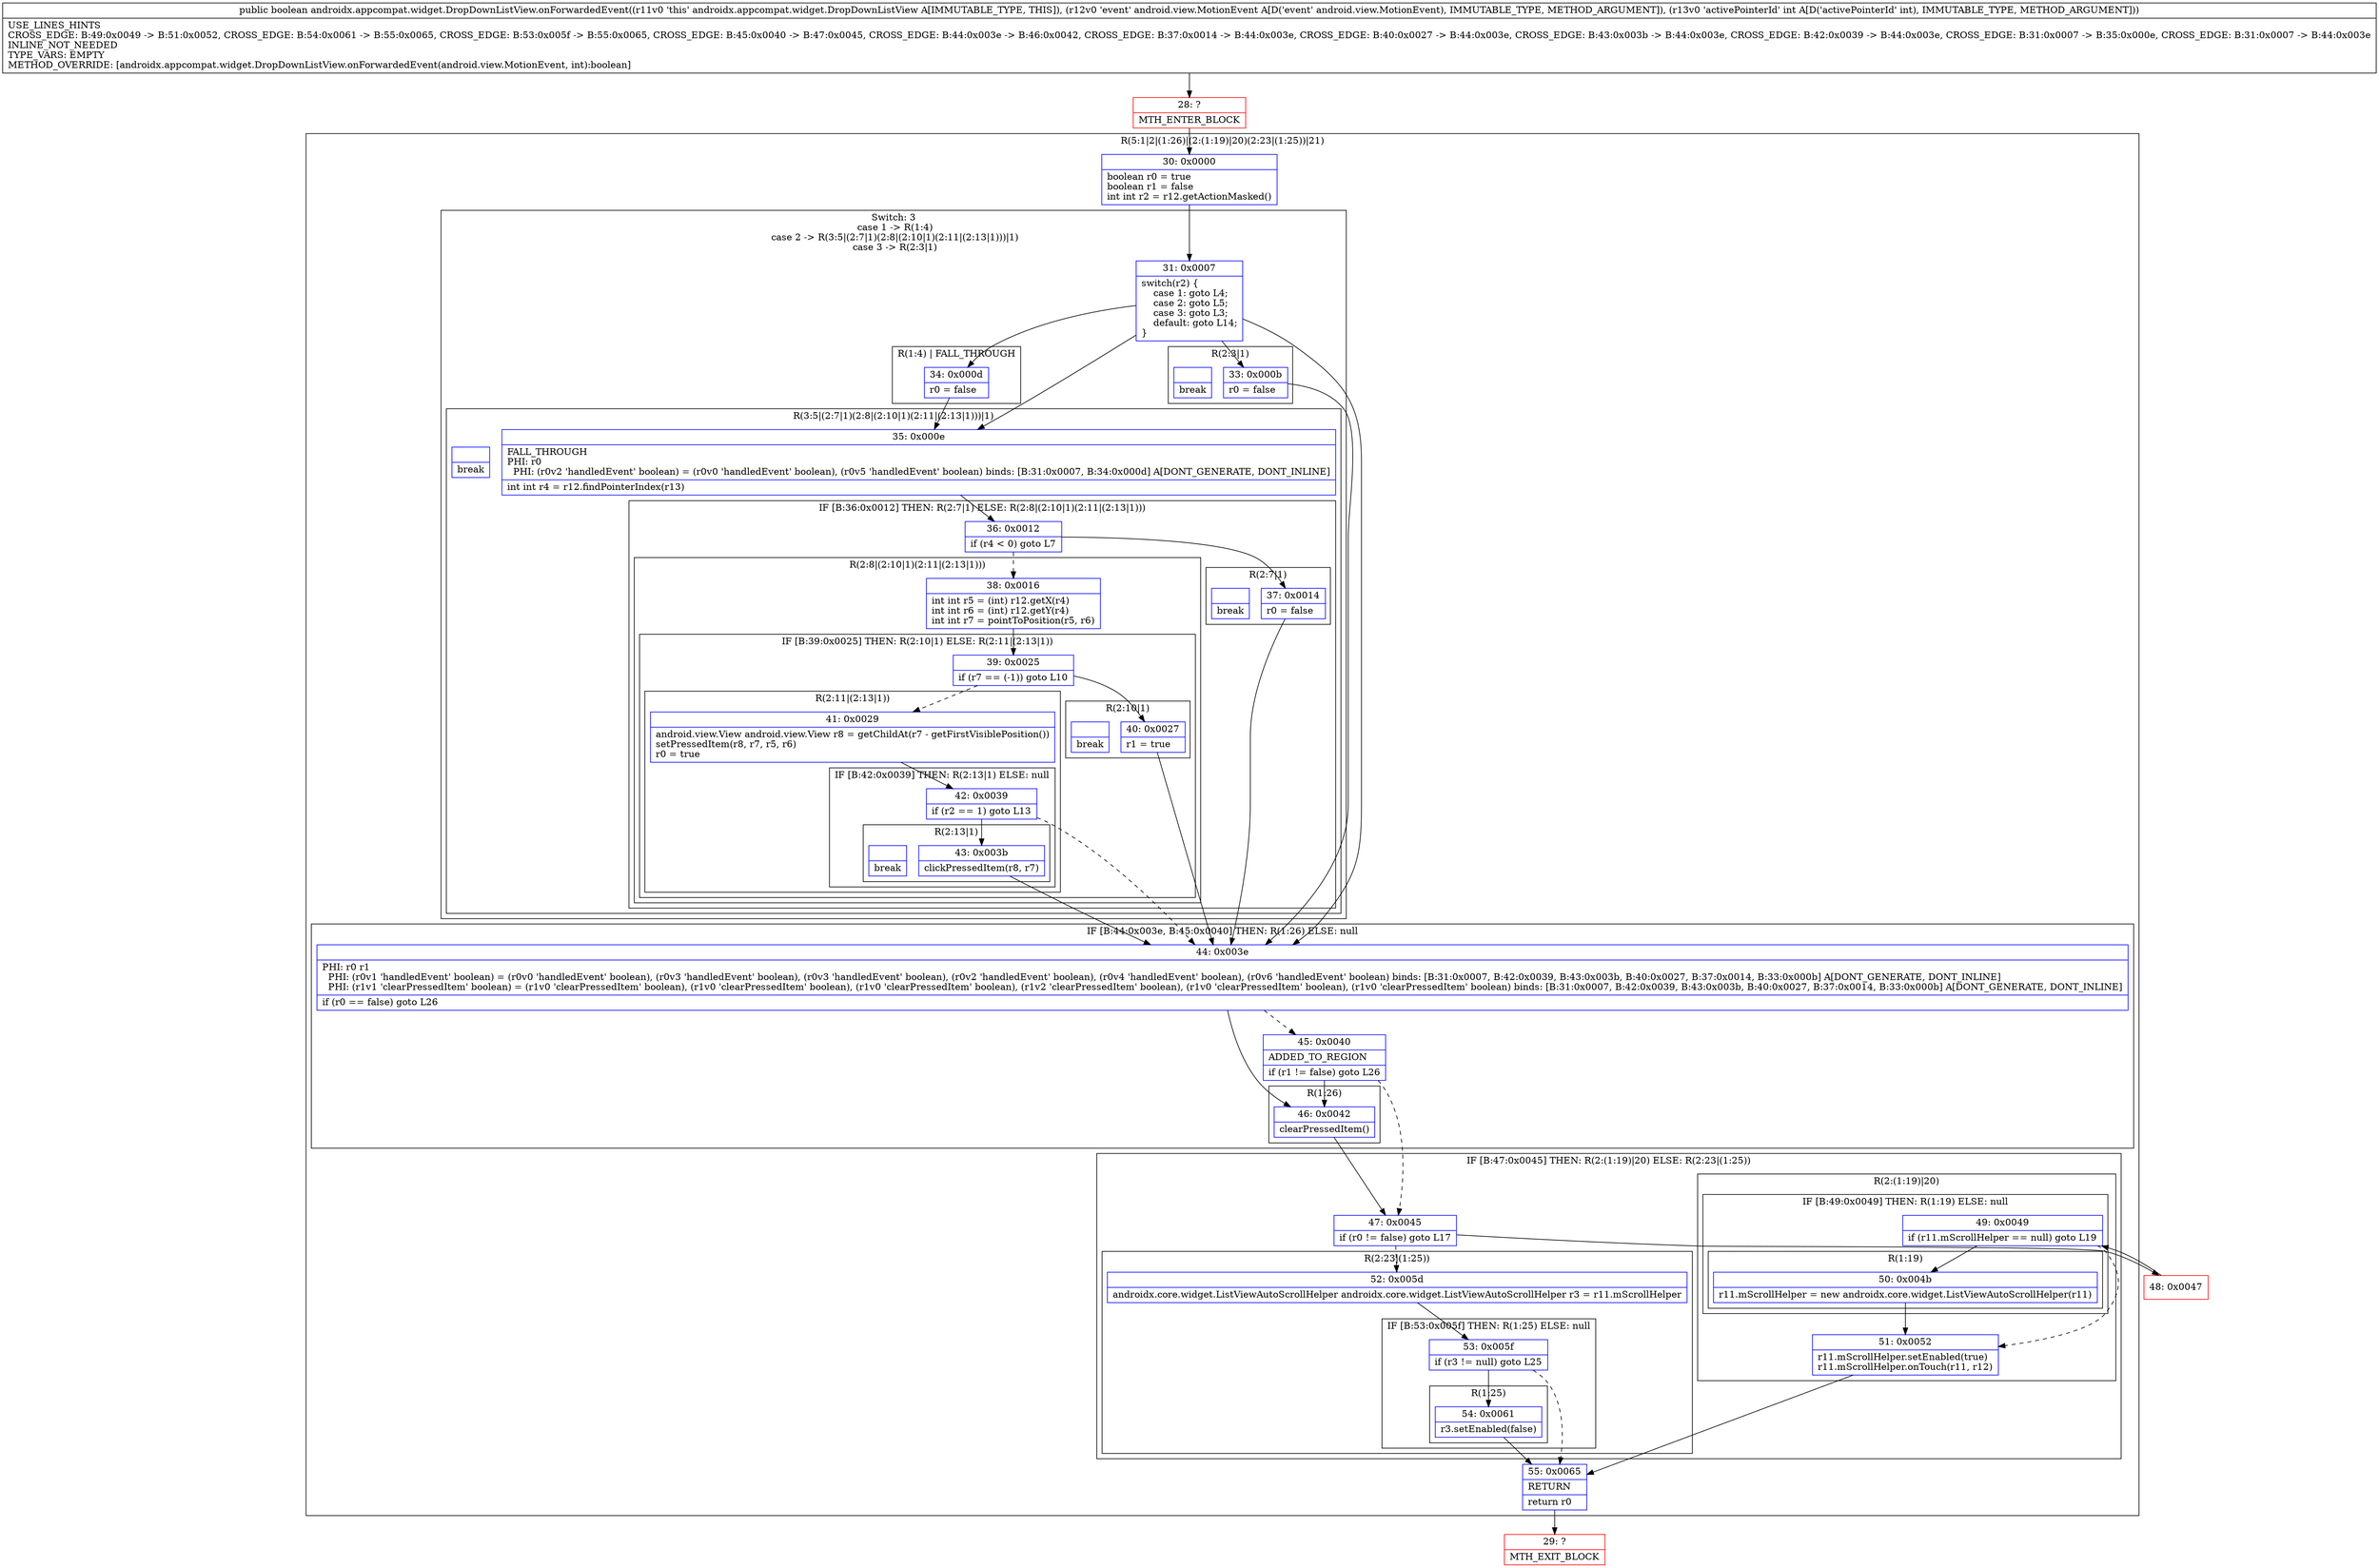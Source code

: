 digraph "CFG forandroidx.appcompat.widget.DropDownListView.onForwardedEvent(Landroid\/view\/MotionEvent;I)Z" {
subgraph cluster_Region_1759155845 {
label = "R(5:1|2|(1:26)|(2:(1:19)|20)(2:23|(1:25))|21)";
node [shape=record,color=blue];
Node_30 [shape=record,label="{30\:\ 0x0000|boolean r0 = true\lboolean r1 = false\lint int r2 = r12.getActionMasked()\l}"];
subgraph cluster_SwitchRegion_893637236 {
label = "Switch: 3
 case 1 -> R(1:4)
 case 2 -> R(3:5|(2:7|1)(2:8|(2:10|1)(2:11|(2:13|1)))|1)
 case 3 -> R(2:3|1)";
node [shape=record,color=blue];
Node_31 [shape=record,label="{31\:\ 0x0007|switch(r2) \{\l    case 1: goto L4;\l    case 2: goto L5;\l    case 3: goto L3;\l    default: goto L14;\l\}\l}"];
subgraph cluster_Region_273370951 {
label = "R(1:4) | FALL_THROUGH\l";
node [shape=record,color=blue];
Node_34 [shape=record,label="{34\:\ 0x000d|r0 = false\l}"];
}
subgraph cluster_Region_312090937 {
label = "R(3:5|(2:7|1)(2:8|(2:10|1)(2:11|(2:13|1)))|1)";
node [shape=record,color=blue];
Node_35 [shape=record,label="{35\:\ 0x000e|FALL_THROUGH\lPHI: r0 \l  PHI: (r0v2 'handledEvent' boolean) = (r0v0 'handledEvent' boolean), (r0v5 'handledEvent' boolean) binds: [B:31:0x0007, B:34:0x000d] A[DONT_GENERATE, DONT_INLINE]\l|int int r4 = r12.findPointerIndex(r13)\l}"];
subgraph cluster_IfRegion_46481224 {
label = "IF [B:36:0x0012] THEN: R(2:7|1) ELSE: R(2:8|(2:10|1)(2:11|(2:13|1)))";
node [shape=record,color=blue];
Node_36 [shape=record,label="{36\:\ 0x0012|if (r4 \< 0) goto L7\l}"];
subgraph cluster_Region_1989804295 {
label = "R(2:7|1)";
node [shape=record,color=blue];
Node_37 [shape=record,label="{37\:\ 0x0014|r0 = false\l}"];
Node_InsnContainer_1407210294 [shape=record,label="{|break\l}"];
}
subgraph cluster_Region_1832136269 {
label = "R(2:8|(2:10|1)(2:11|(2:13|1)))";
node [shape=record,color=blue];
Node_38 [shape=record,label="{38\:\ 0x0016|int int r5 = (int) r12.getX(r4)\lint int r6 = (int) r12.getY(r4)\lint int r7 = pointToPosition(r5, r6)\l}"];
subgraph cluster_IfRegion_1958168995 {
label = "IF [B:39:0x0025] THEN: R(2:10|1) ELSE: R(2:11|(2:13|1))";
node [shape=record,color=blue];
Node_39 [shape=record,label="{39\:\ 0x0025|if (r7 == (\-1)) goto L10\l}"];
subgraph cluster_Region_1431408526 {
label = "R(2:10|1)";
node [shape=record,color=blue];
Node_40 [shape=record,label="{40\:\ 0x0027|r1 = true\l}"];
Node_InsnContainer_810338682 [shape=record,label="{|break\l}"];
}
subgraph cluster_Region_292588620 {
label = "R(2:11|(2:13|1))";
node [shape=record,color=blue];
Node_41 [shape=record,label="{41\:\ 0x0029|android.view.View android.view.View r8 = getChildAt(r7 \- getFirstVisiblePosition())\lsetPressedItem(r8, r7, r5, r6)\lr0 = true\l}"];
subgraph cluster_IfRegion_2133143132 {
label = "IF [B:42:0x0039] THEN: R(2:13|1) ELSE: null";
node [shape=record,color=blue];
Node_42 [shape=record,label="{42\:\ 0x0039|if (r2 == 1) goto L13\l}"];
subgraph cluster_Region_937897445 {
label = "R(2:13|1)";
node [shape=record,color=blue];
Node_43 [shape=record,label="{43\:\ 0x003b|clickPressedItem(r8, r7)\l}"];
Node_InsnContainer_1026924236 [shape=record,label="{|break\l}"];
}
}
}
}
}
}
Node_InsnContainer_389360295 [shape=record,label="{|break\l}"];
}
subgraph cluster_Region_739872117 {
label = "R(2:3|1)";
node [shape=record,color=blue];
Node_33 [shape=record,label="{33\:\ 0x000b|r0 = false\l}"];
Node_InsnContainer_1184739988 [shape=record,label="{|break\l}"];
}
}
subgraph cluster_IfRegion_958293590 {
label = "IF [B:44:0x003e, B:45:0x0040] THEN: R(1:26) ELSE: null";
node [shape=record,color=blue];
Node_44 [shape=record,label="{44\:\ 0x003e|PHI: r0 r1 \l  PHI: (r0v1 'handledEvent' boolean) = (r0v0 'handledEvent' boolean), (r0v3 'handledEvent' boolean), (r0v3 'handledEvent' boolean), (r0v2 'handledEvent' boolean), (r0v4 'handledEvent' boolean), (r0v6 'handledEvent' boolean) binds: [B:31:0x0007, B:42:0x0039, B:43:0x003b, B:40:0x0027, B:37:0x0014, B:33:0x000b] A[DONT_GENERATE, DONT_INLINE]\l  PHI: (r1v1 'clearPressedItem' boolean) = (r1v0 'clearPressedItem' boolean), (r1v0 'clearPressedItem' boolean), (r1v0 'clearPressedItem' boolean), (r1v2 'clearPressedItem' boolean), (r1v0 'clearPressedItem' boolean), (r1v0 'clearPressedItem' boolean) binds: [B:31:0x0007, B:42:0x0039, B:43:0x003b, B:40:0x0027, B:37:0x0014, B:33:0x000b] A[DONT_GENERATE, DONT_INLINE]\l|if (r0 == false) goto L26\l}"];
Node_45 [shape=record,label="{45\:\ 0x0040|ADDED_TO_REGION\l|if (r1 != false) goto L26\l}"];
subgraph cluster_Region_273462308 {
label = "R(1:26)";
node [shape=record,color=blue];
Node_46 [shape=record,label="{46\:\ 0x0042|clearPressedItem()\l}"];
}
}
subgraph cluster_IfRegion_531290699 {
label = "IF [B:47:0x0045] THEN: R(2:(1:19)|20) ELSE: R(2:23|(1:25))";
node [shape=record,color=blue];
Node_47 [shape=record,label="{47\:\ 0x0045|if (r0 != false) goto L17\l}"];
subgraph cluster_Region_27167519 {
label = "R(2:(1:19)|20)";
node [shape=record,color=blue];
subgraph cluster_IfRegion_1061222809 {
label = "IF [B:49:0x0049] THEN: R(1:19) ELSE: null";
node [shape=record,color=blue];
Node_49 [shape=record,label="{49\:\ 0x0049|if (r11.mScrollHelper == null) goto L19\l}"];
subgraph cluster_Region_342029815 {
label = "R(1:19)";
node [shape=record,color=blue];
Node_50 [shape=record,label="{50\:\ 0x004b|r11.mScrollHelper = new androidx.core.widget.ListViewAutoScrollHelper(r11)\l}"];
}
}
Node_51 [shape=record,label="{51\:\ 0x0052|r11.mScrollHelper.setEnabled(true)\lr11.mScrollHelper.onTouch(r11, r12)\l}"];
}
subgraph cluster_Region_915725169 {
label = "R(2:23|(1:25))";
node [shape=record,color=blue];
Node_52 [shape=record,label="{52\:\ 0x005d|androidx.core.widget.ListViewAutoScrollHelper androidx.core.widget.ListViewAutoScrollHelper r3 = r11.mScrollHelper\l}"];
subgraph cluster_IfRegion_1868570578 {
label = "IF [B:53:0x005f] THEN: R(1:25) ELSE: null";
node [shape=record,color=blue];
Node_53 [shape=record,label="{53\:\ 0x005f|if (r3 != null) goto L25\l}"];
subgraph cluster_Region_1151053880 {
label = "R(1:25)";
node [shape=record,color=blue];
Node_54 [shape=record,label="{54\:\ 0x0061|r3.setEnabled(false)\l}"];
}
}
}
}
Node_55 [shape=record,label="{55\:\ 0x0065|RETURN\l|return r0\l}"];
}
Node_28 [shape=record,color=red,label="{28\:\ ?|MTH_ENTER_BLOCK\l}"];
Node_48 [shape=record,color=red,label="{48\:\ 0x0047}"];
Node_29 [shape=record,color=red,label="{29\:\ ?|MTH_EXIT_BLOCK\l}"];
MethodNode[shape=record,label="{public boolean androidx.appcompat.widget.DropDownListView.onForwardedEvent((r11v0 'this' androidx.appcompat.widget.DropDownListView A[IMMUTABLE_TYPE, THIS]), (r12v0 'event' android.view.MotionEvent A[D('event' android.view.MotionEvent), IMMUTABLE_TYPE, METHOD_ARGUMENT]), (r13v0 'activePointerId' int A[D('activePointerId' int), IMMUTABLE_TYPE, METHOD_ARGUMENT]))  | USE_LINES_HINTS\lCROSS_EDGE: B:49:0x0049 \-\> B:51:0x0052, CROSS_EDGE: B:54:0x0061 \-\> B:55:0x0065, CROSS_EDGE: B:53:0x005f \-\> B:55:0x0065, CROSS_EDGE: B:45:0x0040 \-\> B:47:0x0045, CROSS_EDGE: B:44:0x003e \-\> B:46:0x0042, CROSS_EDGE: B:37:0x0014 \-\> B:44:0x003e, CROSS_EDGE: B:40:0x0027 \-\> B:44:0x003e, CROSS_EDGE: B:43:0x003b \-\> B:44:0x003e, CROSS_EDGE: B:42:0x0039 \-\> B:44:0x003e, CROSS_EDGE: B:31:0x0007 \-\> B:35:0x000e, CROSS_EDGE: B:31:0x0007 \-\> B:44:0x003e\lINLINE_NOT_NEEDED\lTYPE_VARS: EMPTY\lMETHOD_OVERRIDE: [androidx.appcompat.widget.DropDownListView.onForwardedEvent(android.view.MotionEvent, int):boolean]\l}"];
MethodNode -> Node_28;Node_30 -> Node_31;
Node_31 -> Node_33;
Node_31 -> Node_34;
Node_31 -> Node_35;
Node_31 -> Node_44;
Node_34 -> Node_35;
Node_35 -> Node_36;
Node_36 -> Node_37;
Node_36 -> Node_38[style=dashed];
Node_37 -> Node_44;
Node_38 -> Node_39;
Node_39 -> Node_40;
Node_39 -> Node_41[style=dashed];
Node_40 -> Node_44;
Node_41 -> Node_42;
Node_42 -> Node_43;
Node_42 -> Node_44[style=dashed];
Node_43 -> Node_44;
Node_33 -> Node_44;
Node_44 -> Node_45[style=dashed];
Node_44 -> Node_46;
Node_45 -> Node_46;
Node_45 -> Node_47[style=dashed];
Node_46 -> Node_47;
Node_47 -> Node_48;
Node_47 -> Node_52[style=dashed];
Node_49 -> Node_50;
Node_49 -> Node_51[style=dashed];
Node_50 -> Node_51;
Node_51 -> Node_55;
Node_52 -> Node_53;
Node_53 -> Node_54;
Node_53 -> Node_55[style=dashed];
Node_54 -> Node_55;
Node_55 -> Node_29;
Node_28 -> Node_30;
Node_48 -> Node_49;
}

